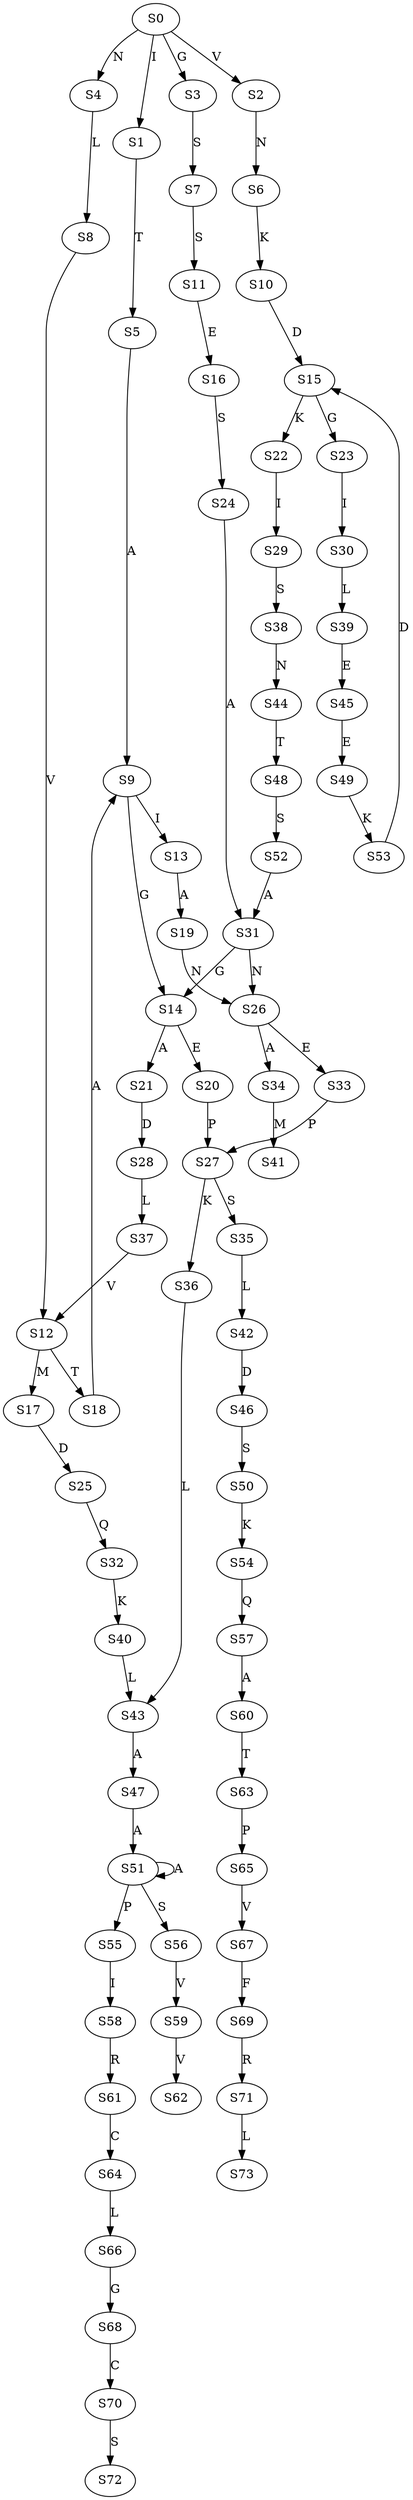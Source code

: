 strict digraph  {
	S0 -> S1 [ label = I ];
	S0 -> S2 [ label = V ];
	S0 -> S3 [ label = G ];
	S0 -> S4 [ label = N ];
	S1 -> S5 [ label = T ];
	S2 -> S6 [ label = N ];
	S3 -> S7 [ label = S ];
	S4 -> S8 [ label = L ];
	S5 -> S9 [ label = A ];
	S6 -> S10 [ label = K ];
	S7 -> S11 [ label = S ];
	S8 -> S12 [ label = V ];
	S9 -> S13 [ label = I ];
	S9 -> S14 [ label = G ];
	S10 -> S15 [ label = D ];
	S11 -> S16 [ label = E ];
	S12 -> S17 [ label = M ];
	S12 -> S18 [ label = T ];
	S13 -> S19 [ label = A ];
	S14 -> S20 [ label = E ];
	S14 -> S21 [ label = A ];
	S15 -> S22 [ label = K ];
	S15 -> S23 [ label = G ];
	S16 -> S24 [ label = S ];
	S17 -> S25 [ label = D ];
	S18 -> S9 [ label = A ];
	S19 -> S26 [ label = N ];
	S20 -> S27 [ label = P ];
	S21 -> S28 [ label = D ];
	S22 -> S29 [ label = I ];
	S23 -> S30 [ label = I ];
	S24 -> S31 [ label = A ];
	S25 -> S32 [ label = Q ];
	S26 -> S33 [ label = E ];
	S26 -> S34 [ label = A ];
	S27 -> S35 [ label = S ];
	S27 -> S36 [ label = K ];
	S28 -> S37 [ label = L ];
	S29 -> S38 [ label = S ];
	S30 -> S39 [ label = L ];
	S31 -> S26 [ label = N ];
	S31 -> S14 [ label = G ];
	S32 -> S40 [ label = K ];
	S33 -> S27 [ label = P ];
	S34 -> S41 [ label = M ];
	S35 -> S42 [ label = L ];
	S36 -> S43 [ label = L ];
	S37 -> S12 [ label = V ];
	S38 -> S44 [ label = N ];
	S39 -> S45 [ label = E ];
	S40 -> S43 [ label = L ];
	S42 -> S46 [ label = D ];
	S43 -> S47 [ label = A ];
	S44 -> S48 [ label = T ];
	S45 -> S49 [ label = E ];
	S46 -> S50 [ label = S ];
	S47 -> S51 [ label = A ];
	S48 -> S52 [ label = S ];
	S49 -> S53 [ label = K ];
	S50 -> S54 [ label = K ];
	S51 -> S55 [ label = P ];
	S51 -> S56 [ label = S ];
	S51 -> S51 [ label = A ];
	S52 -> S31 [ label = A ];
	S53 -> S15 [ label = D ];
	S54 -> S57 [ label = Q ];
	S55 -> S58 [ label = I ];
	S56 -> S59 [ label = V ];
	S57 -> S60 [ label = A ];
	S58 -> S61 [ label = R ];
	S59 -> S62 [ label = V ];
	S60 -> S63 [ label = T ];
	S61 -> S64 [ label = C ];
	S63 -> S65 [ label = P ];
	S64 -> S66 [ label = L ];
	S65 -> S67 [ label = V ];
	S66 -> S68 [ label = G ];
	S67 -> S69 [ label = F ];
	S68 -> S70 [ label = C ];
	S69 -> S71 [ label = R ];
	S70 -> S72 [ label = S ];
	S71 -> S73 [ label = L ];
}
